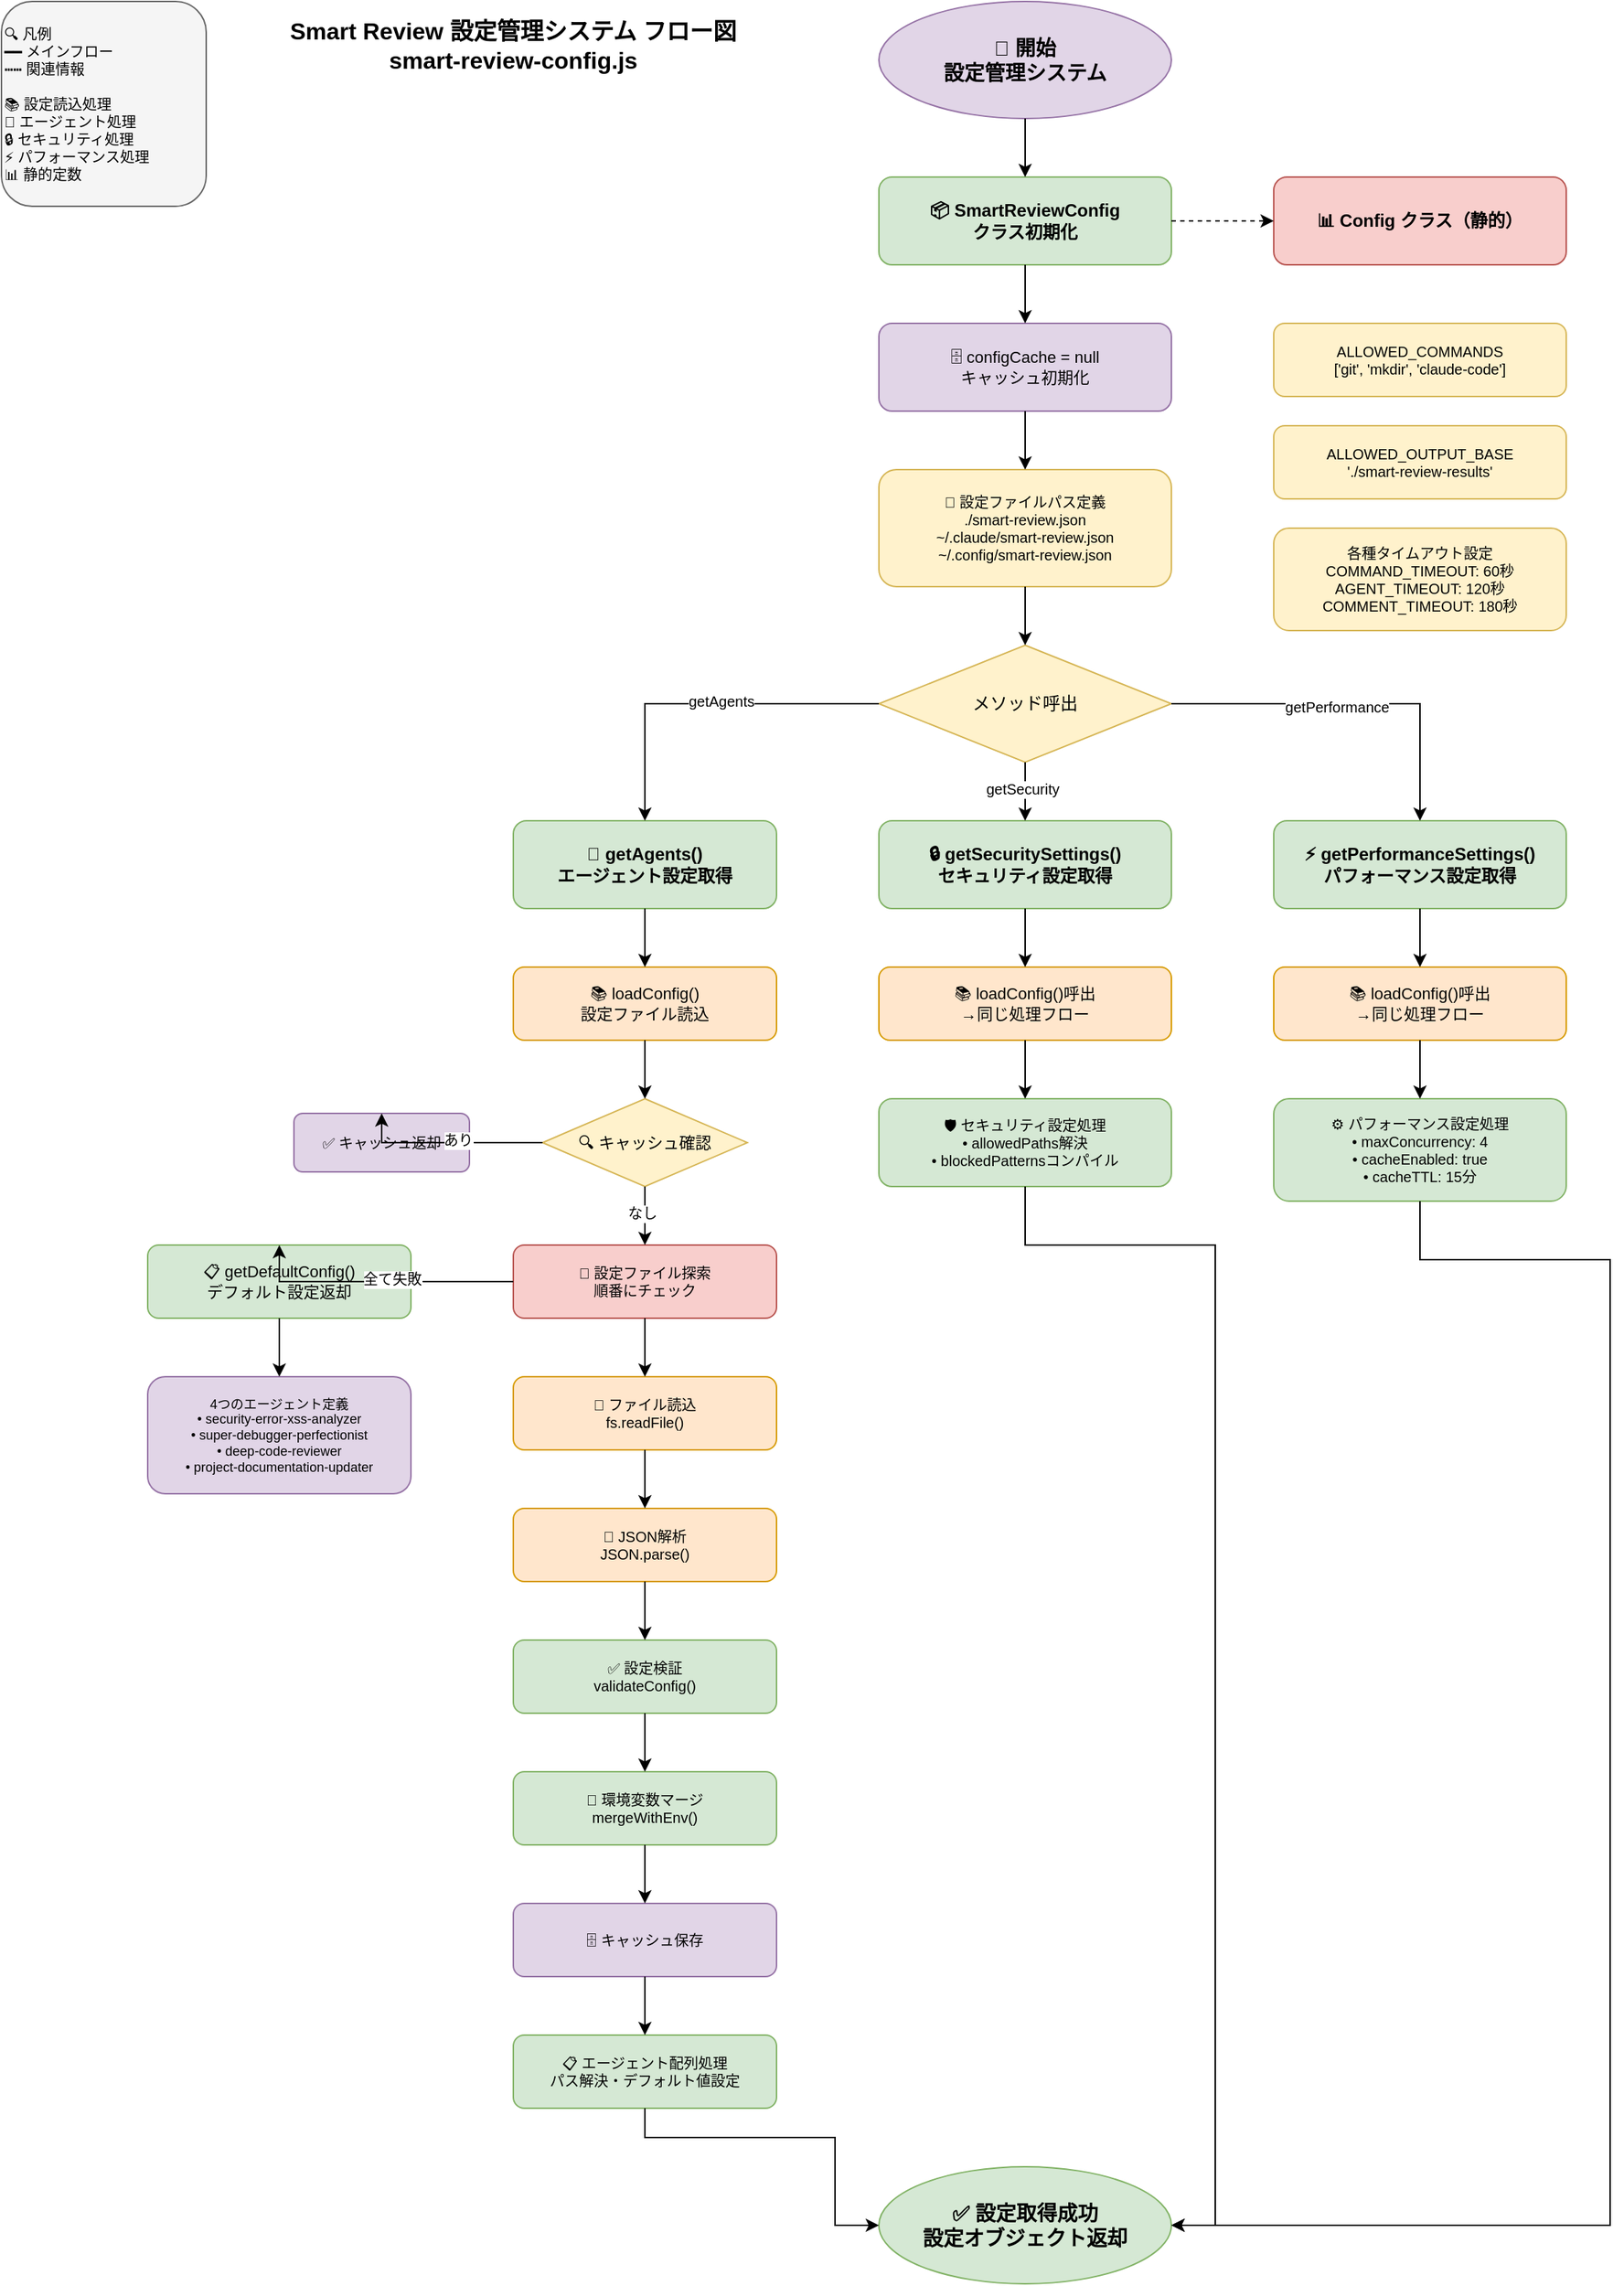 <mxfile version="24.7.8" type="device">
  <diagram name="config-flow" id="config-flow">
    <mxGraphModel dx="1422" dy="754" grid="1" gridSize="10" guides="1" tooltips="1" connect="1" arrows="1" fold="1" page="1" pageScale="1" pageWidth="1654" pageHeight="2336" math="0" shadow="0">
      <root>
        <mxCell id="0" />
        <mxCell id="1" parent="0" />
        
        <!-- Title -->
        <mxCell id="title" value="Smart Review 設定管理システム フロー図&#xa;smart-review-config.js" style="text;html=1;align=center;verticalAlign=middle;whiteSpace=wrap;fontSize=16;fontStyle=1;fontColor=#000000" vertex="1" parent="1">
          <mxGeometry x="200" y="50" width="400" height="40" as="geometry" />
        </mxCell>
        
        <!-- Start -->
        <mxCell id="start" value="🚀 開始&#xa;設定管理システム" style="ellipse;whiteSpace=wrap;html=1;fillColor=#e1d5e7;strokeColor=#9673a6;fontSize=14;fontStyle=1;fontColor=#000000" vertex="1" parent="1">
          <mxGeometry x="650" y="40" width="200" height="80" as="geometry" />
        </mxCell>
        
        <!-- Main Process -->
        <mxCell id="main1" value="📦 SmartReviewConfig&#xa;クラス初期化" style="rounded=1;whiteSpace=wrap;html=1;fillColor=#d5e8d4;strokeColor=#82b366;fontSize=12;fontStyle=1;fontColor=#000000" vertex="1" parent="1">
          <mxGeometry x="650" y="160" width="200" height="60" as="geometry" />
        </mxCell>
        
        <mxCell id="main2" value="🗄️ configCache = null&#xa;キャッシュ初期化" style="rounded=1;whiteSpace=wrap;html=1;fillColor=#e1d5e7;strokeColor=#9673a6;fontSize=11;fontColor=#000000" vertex="1" parent="1">
          <mxGeometry x="650" y="260" width="200" height="60" as="geometry" />
        </mxCell>
        
        <mxCell id="main3" value="📁 設定ファイルパス定義&#xa;./smart-review.json&#xa;~/.claude/smart-review.json&#xa;~/.config/smart-review.json" style="rounded=1;whiteSpace=wrap;html=1;fillColor=#fff2cc;strokeColor=#d6b656;fontSize=10;fontColor=#000000" vertex="1" parent="1">
          <mxGeometry x="650" y="360" width="200" height="80" as="geometry" />
        </mxCell>
        
        <!-- Branch Point -->
        <mxCell id="branch1" value="メソッド呼出" style="rhombus;whiteSpace=wrap;html=1;fillColor=#fff2cc;strokeColor=#d6b656;fontSize=12;fontColor=#000000" vertex="1" parent="1">
          <mxGeometry x="650" y="480" width="200" height="80" as="geometry" />
        </mxCell>
        
        <!-- getAgents Process -->
        <mxCell id="agents1" value="🤖 getAgents()&#xa;エージェント設定取得" style="rounded=1;whiteSpace=wrap;html=1;fillColor=#d5e8d4;strokeColor=#82b366;fontSize=12;fontStyle=1;fontColor=#000000" vertex="1" parent="1">
          <mxGeometry x="400" y="600" width="180" height="60" as="geometry" />
        </mxCell>
        
        <mxCell id="agents2" value="📚 loadConfig()&#xa;設定ファイル読込" style="rounded=1;whiteSpace=wrap;html=1;fillColor=#ffe6cc;strokeColor=#d79b00;fontSize=11;fontColor=#000000" vertex="1" parent="1">
          <mxGeometry x="400" y="700" width="180" height="50" as="geometry" />
        </mxCell>
        
        <mxCell id="agents3" value="🔍 キャッシュ確認" style="rhombus;whiteSpace=wrap;html=1;fillColor=#fff2cc;strokeColor=#d6b656;fontSize=11;fontColor=#000000" vertex="1" parent="1">
          <mxGeometry x="420" y="790" width="140" height="60" as="geometry" />
        </mxCell>
        
        <mxCell id="agents4" value="✅ キャッシュ返却" style="rounded=1;whiteSpace=wrap;html=1;fillColor=#e1d5e7;strokeColor=#9673a6;fontSize=10;fontColor=#000000" vertex="1" parent="1">
          <mxGeometry x="250" y="800" width="120" height="40" as="geometry" />
        </mxCell>
        
        <mxCell id="agents5" value="📂 設定ファイル探索&#xa;順番にチェック" style="rounded=1;whiteSpace=wrap;html=1;fillColor=#f8cecc;strokeColor=#b85450;fontSize=10;fontColor=#000000" vertex="1" parent="1">
          <mxGeometry x="400" y="890" width="180" height="50" as="geometry" />
        </mxCell>
        
        <mxCell id="agents6" value="📖 ファイル読込&#xa;fs.readFile()" style="rounded=1;whiteSpace=wrap;html=1;fillColor=#ffe6cc;strokeColor=#d79b00;fontSize=10;fontColor=#000000" vertex="1" parent="1">
          <mxGeometry x="400" y="980" width="180" height="50" as="geometry" />
        </mxCell>
        
        <mxCell id="agents7" value="🔧 JSON解析&#xa;JSON.parse()" style="rounded=1;whiteSpace=wrap;html=1;fillColor=#ffe6cc;strokeColor=#d79b00;fontSize=10;fontColor=#000000" vertex="1" parent="1">
          <mxGeometry x="400" y="1070" width="180" height="50" as="geometry" />
        </mxCell>
        
        <mxCell id="agents8" value="✅ 設定検証&#xa;validateConfig()" style="rounded=1;whiteSpace=wrap;html=1;fillColor=#d5e8d4;strokeColor=#82b366;fontSize=10;fontColor=#000000" vertex="1" parent="1">
          <mxGeometry x="400" y="1160" width="180" height="50" as="geometry" />
        </mxCell>
        
        <mxCell id="agents9" value="🔄 環境変数マージ&#xa;mergeWithEnv()" style="rounded=1;whiteSpace=wrap;html=1;fillColor=#d5e8d4;strokeColor=#82b366;fontSize=10;fontColor=#000000" vertex="1" parent="1">
          <mxGeometry x="400" y="1250" width="180" height="50" as="geometry" />
        </mxCell>
        
        <mxCell id="agents10" value="🗄️ キャッシュ保存" style="rounded=1;whiteSpace=wrap;html=1;fillColor=#e1d5e7;strokeColor=#9673a6;fontSize=10;fontColor=#000000" vertex="1" parent="1">
          <mxGeometry x="400" y="1340" width="180" height="50" as="geometry" />
        </mxCell>
        
        <mxCell id="agents11" value="📋 エージェント配列処理&#xa;パス解決・デフォルト値設定" style="rounded=1;whiteSpace=wrap;html=1;fillColor=#d5e8d4;strokeColor=#82b366;fontSize=10;fontColor=#000000" vertex="1" parent="1">
          <mxGeometry x="400" y="1430" width="180" height="50" as="geometry" />
        </mxCell>
        
        <!-- getSecurity Process -->
        <mxCell id="security1" value="🔒 getSecuritySettings()&#xa;セキュリティ設定取得" style="rounded=1;whiteSpace=wrap;html=1;fillColor=#d5e8d4;strokeColor=#82b366;fontSize=12;fontStyle=1;fontColor=#000000" vertex="1" parent="1">
          <mxGeometry x="650" y="600" width="200" height="60" as="geometry" />
        </mxCell>
        
        <mxCell id="security2" value="📚 loadConfig()呼出&#xa;→同じ処理フロー" style="rounded=1;whiteSpace=wrap;html=1;fillColor=#ffe6cc;strokeColor=#d79b00;fontSize=11;fontColor=#000000" vertex="1" parent="1">
          <mxGeometry x="650" y="700" width="200" height="50" as="geometry" />
        </mxCell>
        
        <mxCell id="security3" value="🛡️ セキュリティ設定処理&#xa;• allowedPaths解決&#xa;• blockedPatternsコンパイル" style="rounded=1;whiteSpace=wrap;html=1;fillColor=#d5e8d4;strokeColor=#82b366;fontSize=10;fontColor=#000000" vertex="1" parent="1">
          <mxGeometry x="650" y="790" width="200" height="60" as="geometry" />
        </mxCell>
        
        <!-- getPerformance Process -->
        <mxCell id="perf1" value="⚡ getPerformanceSettings()&#xa;パフォーマンス設定取得" style="rounded=1;whiteSpace=wrap;html=1;fillColor=#d5e8d4;strokeColor=#82b366;fontSize=12;fontStyle=1;fontColor=#000000" vertex="1" parent="1">
          <mxGeometry x="920" y="600" width="200" height="60" as="geometry" />
        </mxCell>
        
        <mxCell id="perf2" value="📚 loadConfig()呼出&#xa;→同じ処理フロー" style="rounded=1;whiteSpace=wrap;html=1;fillColor=#ffe6cc;strokeColor=#d79b00;fontSize=11;fontColor=#000000" vertex="1" parent="1">
          <mxGeometry x="920" y="700" width="200" height="50" as="geometry" />
        </mxCell>
        
        <mxCell id="perf3" value="⚙️ パフォーマンス設定処理&#xa;• maxConcurrency: 4&#xa;• cacheEnabled: true&#xa;• cacheTTL: 15分" style="rounded=1;whiteSpace=wrap;html=1;fillColor=#d5e8d4;strokeColor=#82b366;fontSize=10;fontColor=#000000" vertex="1" parent="1">
          <mxGeometry x="920" y="790" width="200" height="70" as="geometry" />
        </mxCell>
        
        <!-- Default Config -->
        <mxCell id="default1" value="📋 getDefaultConfig()&#xa;デフォルト設定返却" style="rounded=1;whiteSpace=wrap;html=1;fillColor=#d5e8d4;strokeColor=#82b366;fontSize=11;fontColor=#000000" vertex="1" parent="1">
          <mxGeometry x="150" y="890" width="180" height="50" as="geometry" />
        </mxCell>
        
        <mxCell id="default2" value="4つのエージェント定義&#xa;• security-error-xss-analyzer&#xa;• super-debugger-perfectionist&#xa;• deep-code-reviewer&#xa;• project-documentation-updater" style="rounded=1;whiteSpace=wrap;html=1;fillColor=#e1d5e7;strokeColor=#9673a6;fontSize=9;fontColor=#000000" vertex="1" parent="1">
          <mxGeometry x="150" y="980" width="180" height="80" as="geometry" />
        </mxCell>
        
        <!-- Static Config Class -->
        <mxCell id="static1" value="📊 Config クラス（静的）" style="rounded=1;whiteSpace=wrap;html=1;fillColor=#f8cecc;strokeColor=#b85450;fontSize=12;fontStyle=1;fontColor=#000000" vertex="1" parent="1">
          <mxGeometry x="920" y="160" width="200" height="60" as="geometry" />
        </mxCell>
        
        <mxCell id="static2" value="ALLOWED_COMMANDS&#xa;['git', 'mkdir', 'claude-code']" style="rounded=1;whiteSpace=wrap;html=1;fillColor=#fff2cc;strokeColor=#d6b656;fontSize=10;fontColor=#000000" vertex="1" parent="1">
          <mxGeometry x="920" y="260" width="200" height="50" as="geometry" />
        </mxCell>
        
        <mxCell id="static3" value="ALLOWED_OUTPUT_BASE&#xa;'./smart-review-results'" style="rounded=1;whiteSpace=wrap;html=1;fillColor=#fff2cc;strokeColor=#d6b656;fontSize=10;fontColor=#000000" vertex="1" parent="1">
          <mxGeometry x="920" y="330" width="200" height="50" as="geometry" />
        </mxCell>
        
        <mxCell id="static4" value="各種タイムアウト設定&#xa;COMMAND_TIMEOUT: 60秒&#xa;AGENT_TIMEOUT: 120秒&#xa;COMMENT_TIMEOUT: 180秒" style="rounded=1;whiteSpace=wrap;html=1;fillColor=#fff2cc;strokeColor=#d6b656;fontSize=10;fontColor=#000000" vertex="1" parent="1">
          <mxGeometry x="920" y="400" width="200" height="70" as="geometry" />
        </mxCell>
        
        <!-- Success End -->
        <mxCell id="success" value="✅ 設定取得成功&#xa;設定オブジェクト返却" style="ellipse;whiteSpace=wrap;html=1;fillColor=#d5e8d4;strokeColor=#82b366;fontSize=14;fontStyle=1;fontColor=#000000" vertex="1" parent="1">
          <mxGeometry x="650" y="1520" width="200" height="80" as="geometry" />
        </mxCell>
        
        <!-- Main Flow Arrows -->
        <mxCell id="arrow1" style="edgeStyle=orthogonalEdgeStyle;rounded=0;orthogonalLoop=1;jettySize=auto;html=1;entryX=0.5;entryY=0;entryDx=0;entryDy=0;" edge="1" parent="1" source="start" target="main1">
          <mxGeometry relative="1" as="geometry" />
        </mxCell>
        
        <mxCell id="arrow2" style="edgeStyle=orthogonalEdgeStyle;rounded=0;orthogonalLoop=1;jettySize=auto;html=1;entryX=0.5;entryY=0;entryDx=0;entryDy=0;" edge="1" parent="1" source="main1" target="main2">
          <mxGeometry relative="1" as="geometry" />
        </mxCell>
        
        <mxCell id="arrow3" style="edgeStyle=orthogonalEdgeStyle;rounded=0;orthogonalLoop=1;jettySize=auto;html=1;entryX=0.5;entryY=0;entryDx=0;entryDy=0;" edge="1" parent="1" source="main2" target="main3">
          <mxGeometry relative="1" as="geometry" />
        </mxCell>
        
        <mxCell id="arrow4" style="edgeStyle=orthogonalEdgeStyle;rounded=0;orthogonalLoop=1;jettySize=auto;html=1;entryX=0.5;entryY=0;entryDx=0;entryDy=0;" edge="1" parent="1" source="main3" target="branch1">
          <mxGeometry relative="1" as="geometry" />
        </mxCell>
        
        <!-- Branch Arrows -->
        <mxCell id="arrow5" style="edgeStyle=orthogonalEdgeStyle;rounded=0;orthogonalLoop=1;jettySize=auto;html=1;entryX=0.5;entryY=0;entryDx=0;entryDy=0;" edge="1" parent="1" source="branch1" target="agents1">
          <mxGeometry relative="1" as="geometry" />
        </mxCell>
        <mxCell id="arrow5label" value="getAgents" style="edgeLabel;html=1;align=center;verticalAlign=middle;resizable=0;points=[];fontSize=10;fontColor=#000000" vertex="1" connectable="0" parent="arrow5">
          <mxGeometry x="-0.1" y="-2" relative="1" as="geometry">
            <mxPoint as="offset" />
          </mxGeometry>
        </mxCell>
        
        <mxCell id="arrow6" style="edgeStyle=orthogonalEdgeStyle;rounded=0;orthogonalLoop=1;jettySize=auto;html=1;entryX=0.5;entryY=0;entryDx=0;entryDy=0;" edge="1" parent="1" source="branch1" target="security1">
          <mxGeometry relative="1" as="geometry" />
        </mxCell>
        <mxCell id="arrow6label" value="getSecurity" style="edgeLabel;html=1;align=center;verticalAlign=middle;resizable=0;points=[];fontSize=10;fontColor=#000000" vertex="1" connectable="0" parent="arrow6">
          <mxGeometry x="-0.1" y="-2" relative="1" as="geometry">
            <mxPoint as="offset" />
          </mxGeometry>
        </mxCell>
        
        <mxCell id="arrow7" style="edgeStyle=orthogonalEdgeStyle;rounded=0;orthogonalLoop=1;jettySize=auto;html=1;entryX=0.5;entryY=0;entryDx=0;entryDy=0;" edge="1" parent="1" source="branch1" target="perf1">
          <mxGeometry relative="1" as="geometry" />
        </mxCell>
        <mxCell id="arrow7label" value="getPerformance" style="edgeLabel;html=1;align=center;verticalAlign=middle;resizable=0;points=[];fontSize=10;fontColor=#000000" vertex="1" connectable="0" parent="arrow7">
          <mxGeometry x="-0.1" y="-2" relative="1" as="geometry">
            <mxPoint as="offset" />
          </mxGeometry>
        </mxCell>
        
        <!-- getAgents Flow -->
        <mxCell id="arrow8" style="edgeStyle=orthogonalEdgeStyle;rounded=0;orthogonalLoop=1;jettySize=auto;html=1;entryX=0.5;entryY=0;entryDx=0;entryDy=0;" edge="1" parent="1" source="agents1" target="agents2">
          <mxGeometry relative="1" as="geometry" />
        </mxCell>
        
        <mxCell id="arrow9" style="edgeStyle=orthogonalEdgeStyle;rounded=0;orthogonalLoop=1;jettySize=auto;html=1;entryX=0.5;entryY=0;entryDx=0;entryDy=0;" edge="1" parent="1" source="agents2" target="agents3">
          <mxGeometry relative="1" as="geometry" />
        </mxCell>
        
        <mxCell id="arrow10" style="edgeStyle=orthogonalEdgeStyle;rounded=0;orthogonalLoop=1;jettySize=auto;html=1;entryX=0.5;entryY=0;entryDx=0;entryDy=0;" edge="1" parent="1" source="agents3" target="agents4">
          <mxGeometry relative="1" as="geometry">
            <Array as="points">
              <mxPoint x="380" y="820" />
              <mxPoint x="310" y="820" />
            </Array>
          </mxGeometry>
        </mxCell>
        <mxCell id="arrow10label" value="あり" style="edgeLabel;html=1;align=center;verticalAlign=middle;resizable=0;points=[];fontSize=10;fontColor=#000000" vertex="1" connectable="0" parent="arrow10">
          <mxGeometry x="-0.1" y="-2" relative="1" as="geometry">
            <mxPoint as="offset" />
          </mxGeometry>
        </mxCell>
        
        <mxCell id="arrow11" style="edgeStyle=orthogonalEdgeStyle;rounded=0;orthogonalLoop=1;jettySize=auto;html=1;entryX=0.5;entryY=0;entryDx=0;entryDy=0;" edge="1" parent="1" source="agents3" target="agents5">
          <mxGeometry relative="1" as="geometry" />
        </mxCell>
        <mxCell id="arrow11label" value="なし" style="edgeLabel;html=1;align=center;verticalAlign=middle;resizable=0;points=[];fontSize=10;fontColor=#000000" vertex="1" connectable="0" parent="arrow11">
          <mxGeometry x="-0.1" y="-2" relative="1" as="geometry">
            <mxPoint as="offset" />
          </mxGeometry>
        </mxCell>
        
        <mxCell id="arrow12" style="edgeStyle=orthogonalEdgeStyle;rounded=0;orthogonalLoop=1;jettySize=auto;html=1;entryX=0.5;entryY=0;entryDx=0;entryDy=0;" edge="1" parent="1" source="agents5" target="agents6">
          <mxGeometry relative="1" as="geometry" />
        </mxCell>
        
        <mxCell id="arrow13" style="edgeStyle=orthogonalEdgeStyle;rounded=0;orthogonalLoop=1;jettySize=auto;html=1;entryX=0.5;entryY=0;entryDx=0;entryDy=0;" edge="1" parent="1" source="agents6" target="agents7">
          <mxGeometry relative="1" as="geometry" />
        </mxCell>
        
        <mxCell id="arrow14" style="edgeStyle=orthogonalEdgeStyle;rounded=0;orthogonalLoop=1;jettySize=auto;html=1;entryX=0.5;entryY=0;entryDx=0;entryDy=0;" edge="1" parent="1" source="agents7" target="agents8">
          <mxGeometry relative="1" as="geometry" />
        </mxCell>
        
        <mxCell id="arrow15" style="edgeStyle=orthogonalEdgeStyle;rounded=0;orthogonalLoop=1;jettySize=auto;html=1;entryX=0.5;entryY=0;entryDx=0;entryDy=0;" edge="1" parent="1" source="agents8" target="agents9">
          <mxGeometry relative="1" as="geometry" />
        </mxCell>
        
        <mxCell id="arrow16" style="edgeStyle=orthogonalEdgeStyle;rounded=0;orthogonalLoop=1;jettySize=auto;html=1;entryX=0.5;entryY=0;entryDx=0;entryDy=0;" edge="1" parent="1" source="agents9" target="agents10">
          <mxGeometry relative="1" as="geometry" />
        </mxCell>
        
        <mxCell id="arrow17" style="edgeStyle=orthogonalEdgeStyle;rounded=0;orthogonalLoop=1;jettySize=auto;html=1;entryX=0.5;entryY=0;entryDx=0;entryDy=0;" edge="1" parent="1" source="agents10" target="agents11">
          <mxGeometry relative="1" as="geometry" />
        </mxCell>
        
        <mxCell id="arrow18" style="edgeStyle=orthogonalEdgeStyle;rounded=0;orthogonalLoop=1;jettySize=auto;html=1;entryX=0;entryY=0.5;entryDx=0;entryDy=0;" edge="1" parent="1" source="agents11" target="success">
          <mxGeometry relative="1" as="geometry">
            <Array as="points">
              <mxPoint x="490" y="1500" />
              <mxPoint x="620" y="1500" />
              <mxPoint x="620" y="1560" />
            </Array>
          </mxGeometry>
        </mxCell>
        
        <!-- Default Config Flow -->
        <mxCell id="arrow19" style="edgeStyle=orthogonalEdgeStyle;rounded=0;orthogonalLoop=1;jettySize=auto;html=1;entryX=0.5;entryY=0;entryDx=0;entryDy=0;" edge="1" parent="1" source="agents5" target="default1">
          <mxGeometry relative="1" as="geometry">
            <Array as="points">
              <mxPoint x="350" y="915" />
              <mxPoint x="240" y="915" />
            </Array>
          </mxGeometry>
        </mxCell>
        <mxCell id="arrow19label" value="全て失敗" style="edgeLabel;html=1;align=center;verticalAlign=middle;resizable=0;points=[];fontSize=10;fontColor=#000000" vertex="1" connectable="0" parent="arrow19">
          <mxGeometry x="-0.1" y="-2" relative="1" as="geometry">
            <mxPoint as="offset" />
          </mxGeometry>
        </mxCell>
        
        <mxCell id="arrow20" style="edgeStyle=orthogonalEdgeStyle;rounded=0;orthogonalLoop=1;jettySize=auto;html=1;entryX=0.5;entryY=0;entryDx=0;entryDy=0;" edge="1" parent="1" source="default1" target="default2">
          <mxGeometry relative="1" as="geometry" />
        </mxCell>
        
        <!-- Other Method Flows -->
        <mxCell id="arrow21" style="edgeStyle=orthogonalEdgeStyle;rounded=0;orthogonalLoop=1;jettySize=auto;html=1;entryX=0.5;entryY=0;entryDx=0;entryDy=0;" edge="1" parent="1" source="security1" target="security2">
          <mxGeometry relative="1" as="geometry" />
        </mxCell>
        
        <mxCell id="arrow22" style="edgeStyle=orthogonalEdgeStyle;rounded=0;orthogonalLoop=1;jettySize=auto;html=1;entryX=0.5;entryY=0;entryDx=0;entryDy=0;" edge="1" parent="1" source="security2" target="security3">
          <mxGeometry relative="1" as="geometry" />
        </mxCell>
        
        <mxCell id="arrow23" style="edgeStyle=orthogonalEdgeStyle;rounded=0;orthogonalLoop=1;jettySize=auto;html=1;entryX=0.5;entryY=0;entryDx=0;entryDy=0;" edge="1" parent="1" source="perf1" target="perf2">
          <mxGeometry relative="1" as="geometry" />
        </mxCell>
        
        <mxCell id="arrow24" style="edgeStyle=orthogonalEdgeStyle;rounded=0;orthogonalLoop=1;jettySize=auto;html=1;entryX=0.5;entryY=0;entryDx=0;entryDy=0;" edge="1" parent="1" source="perf2" target="perf3">
          <mxGeometry relative="1" as="geometry" />
        </mxCell>
        
        <mxCell id="arrow25" style="edgeStyle=orthogonalEdgeStyle;rounded=0;orthogonalLoop=1;jettySize=auto;html=1;entryX=1;entryY=0.5;entryDx=0;entryDy=0;" edge="1" parent="1" source="security3" target="success">
          <mxGeometry relative="1" as="geometry">
            <Array as="points">
              <mxPoint x="750" y="890" />
              <mxPoint x="880" y="890" />
              <mxPoint x="880" y="1560" />
            </Array>
          </mxGeometry>
        </mxCell>
        
        <mxCell id="arrow26" style="edgeStyle=orthogonalEdgeStyle;rounded=0;orthogonalLoop=1;jettySize=auto;html=1;entryX=1;entryY=0.5;entryDx=0;entryDy=0;" edge="1" parent="1" source="perf3" target="success">
          <mxGeometry relative="1" as="geometry">
            <Array as="points">
              <mxPoint x="1020" y="900" />
              <mxPoint x="1150" y="900" />
              <mxPoint x="1150" y="1560" />
            </Array>
          </mxGeometry>
        </mxCell>
        
        <!-- Static Config Arrows -->
        <mxCell id="arrow27" style="edgeStyle=orthogonalEdgeStyle;rounded=0;orthogonalLoop=1;jettySize=auto;html=1;entryX=0;entryY=0.5;entryDx=0;entryDy=0;dashed=1;" edge="1" parent="1" source="main1" target="static1">
          <mxGeometry relative="1" as="geometry" />
        </mxCell>
        
        <!-- Legend -->
        <mxCell id="legend" value="🔍 凡例&#xa;━━ メインフロー&#xa;┅┅ 関連情報&#xa;&#xa;📚 設定読込処理&#xa;🤖 エージェント処理&#xa;🔒 セキュリティ処理&#xa;⚡ パフォーマンス処理&#xa;📊 静的定数" style="rounded=1;whiteSpace=wrap;html=1;fillColor=#f5f5f5;strokeColor=#666666;fontSize=10;align=left;fontColor=#000000" vertex="1" parent="1">
          <mxGeometry x="50" y="40" width="140" height="140" as="geometry" />
        </mxCell>
        
      </root>
    </mxGraphModel>
  </diagram>
</mxfile>